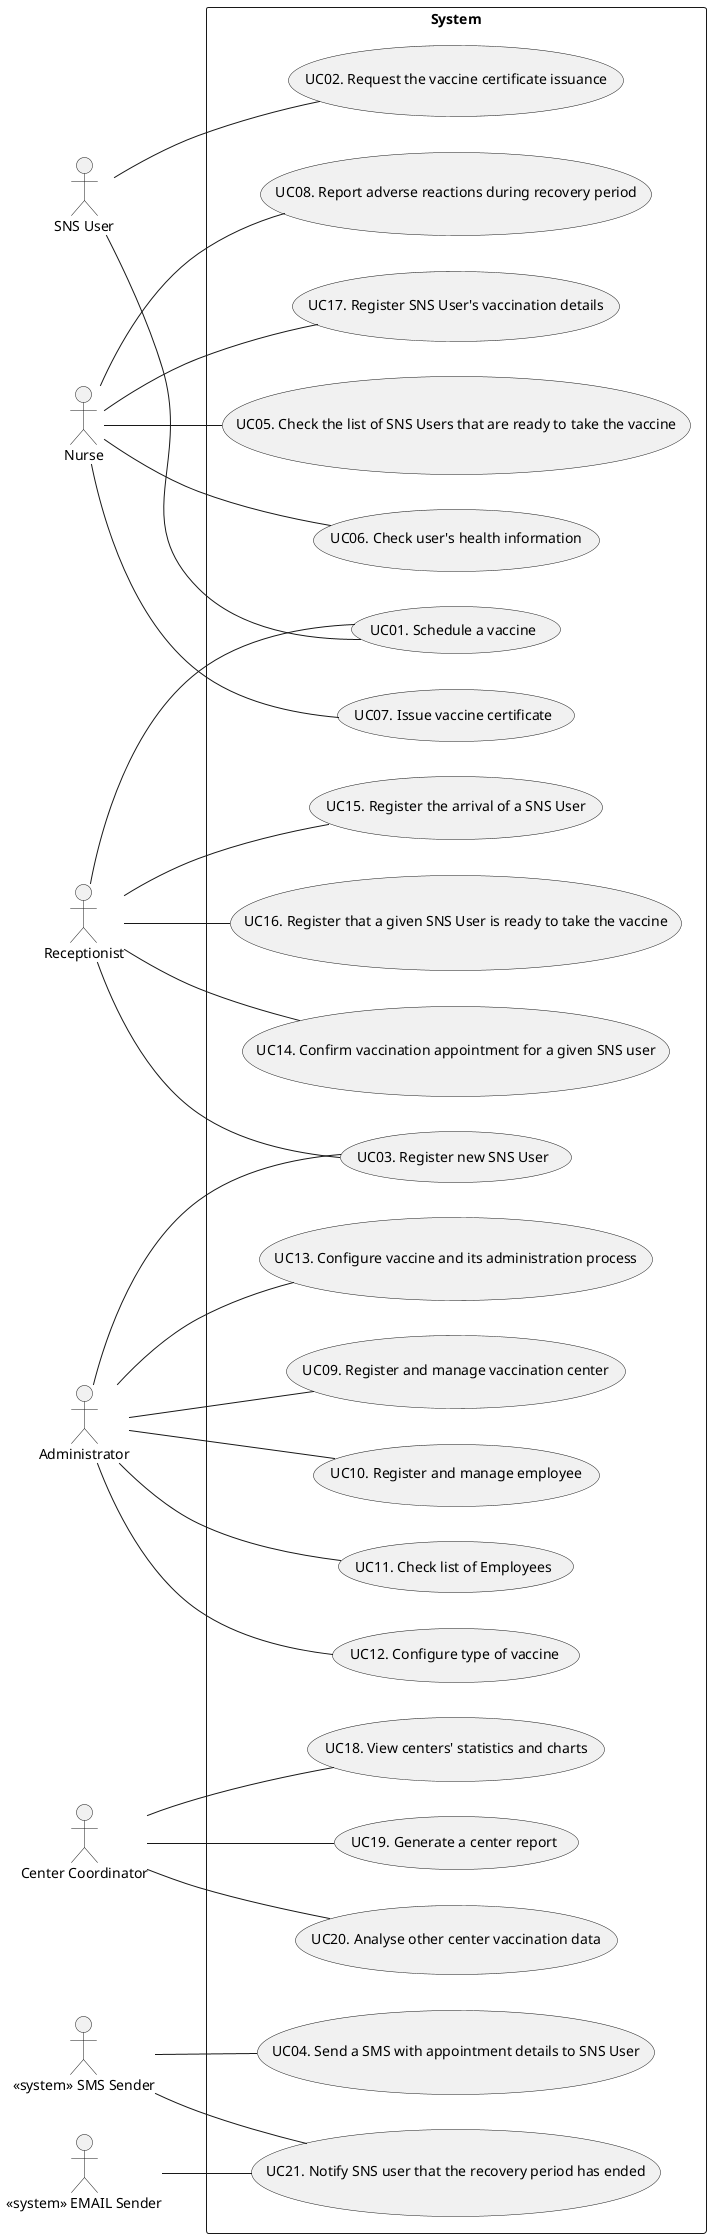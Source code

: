 @startuml UCD

left to right direction

actor "SNS User" as user
actor "Nurse" as nurse
actor "Receptionist" as recept
actor "Administrator" as admin
actor "Center Coordinator" as coordinator
actor "<< system >> SMS Sender" as dgs
actor "<< system >> EMAIL Sender" as dgsEmail

rectangle System {
  usecase "UC01. Schedule a vaccine" as UC01
  usecase "UC02. Request the vaccine certificate issuance" as UC02
  usecase "UC03. Register new SNS User" as UC20
  usecase "UC04. Send a SMS with appointment details to SNS User" as UC03
  usecase "UC05. Check the list of SNS Users that are ready to take the vaccine" as UC05
  usecase "UC06. Check user's health information" as UC06
  usecase "UC07. Issue vaccine certificate" as UC07
  usecase "UC08. Report adverse reactions during recovery period" as UC08
  usecase "UC09. Register and manage vaccination center" as UC18
  usecase "UC10. Register and manage employee" as UC19
  usecase "UC11. Check list of Employees" as UC22
  usecase "UC12. Configure type of vaccine" as UC16
  usecase "UC13. Configure vaccine and its administration process" as UC17
  usecase "UC14. Confirm vaccination appointment for a given SNS user" as UC11
  usecase "UC15. Register the arrival of a SNS User" as UC10
  usecase "UC16. Register that a given SNS User is ready to take the vaccine" as UC12
  usecase "UC17. Register SNS User's vaccination details" as UC09
  usecase "UC18. View centers' statistics and charts" as UC13
  usecase "UC19. Generate a center report" as UC14
  usecase "UC20. Analyse other center vaccination data" as UC15
  usecase "UC21. Notify SNS user that the recovery period has ended" as UC21
}

user -- UC01
user -- UC02
dgs -- UC03
recept -- UC01
recept -- UC20
nurse -- UC05
nurse -- UC06
nurse -- UC07
nurse -- UC08
nurse -- UC09
recept -- UC10
recept -- UC11
recept -- UC12
coordinator -- UC13
coordinator -- UC14
coordinator -- UC15
admin -- UC16
admin -- UC17
admin -- UC18
admin -- UC19
admin -- UC22
admin -- UC20
dgs -- UC21
dgsEmail -- UC21

@enduml
